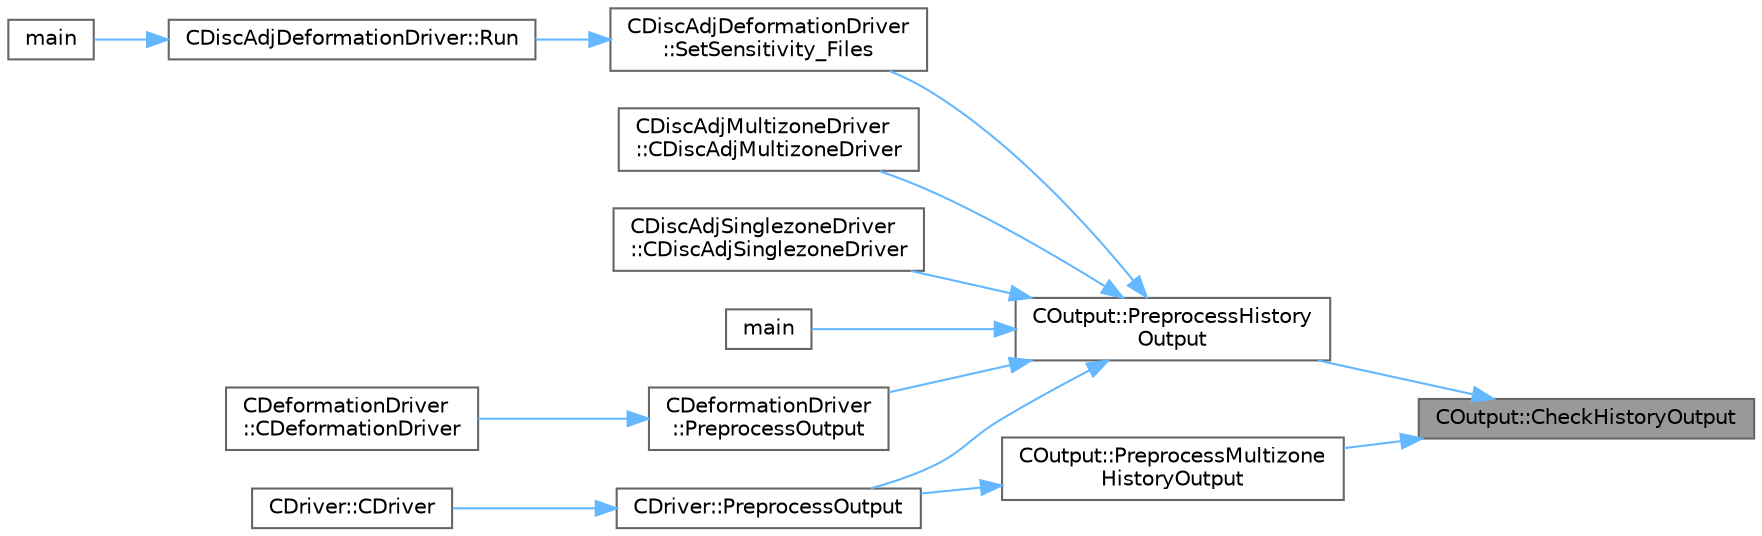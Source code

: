 digraph "COutput::CheckHistoryOutput"
{
 // LATEX_PDF_SIZE
  bgcolor="transparent";
  edge [fontname=Helvetica,fontsize=10,labelfontname=Helvetica,labelfontsize=10];
  node [fontname=Helvetica,fontsize=10,shape=box,height=0.2,width=0.4];
  rankdir="RL";
  Node1 [id="Node000001",label="COutput::CheckHistoryOutput",height=0.2,width=0.4,color="gray40", fillcolor="grey60", style="filled", fontcolor="black",tooltip="CheckHistoryOutput."];
  Node1 -> Node2 [id="edge1_Node000001_Node000002",dir="back",color="steelblue1",style="solid",tooltip=" "];
  Node2 [id="Node000002",label="COutput::PreprocessHistory\lOutput",height=0.2,width=0.4,color="grey40", fillcolor="white", style="filled",URL="$classCOutput.html#afbd232d7c9236d1415382a195f6cff4e",tooltip="Preprocess the history output by setting the history fields and opening the history file."];
  Node2 -> Node3 [id="edge2_Node000002_Node000003",dir="back",color="steelblue1",style="solid",tooltip=" "];
  Node3 [id="Node000003",label="CDiscAdjMultizoneDriver\l::CDiscAdjMultizoneDriver",height=0.2,width=0.4,color="grey40", fillcolor="white", style="filled",URL="$classCDiscAdjMultizoneDriver.html#a4cfdd2d2d3b7cc7a40052d13d918da2f",tooltip="Constructor of the class."];
  Node2 -> Node4 [id="edge3_Node000002_Node000004",dir="back",color="steelblue1",style="solid",tooltip=" "];
  Node4 [id="Node000004",label="CDiscAdjSinglezoneDriver\l::CDiscAdjSinglezoneDriver",height=0.2,width=0.4,color="grey40", fillcolor="white", style="filled",URL="$classCDiscAdjSinglezoneDriver.html#a0194e68e223aeda2e78f09cc413079ac",tooltip="Constructor of the class."];
  Node2 -> Node5 [id="edge4_Node000002_Node000005",dir="back",color="steelblue1",style="solid",tooltip=" "];
  Node5 [id="Node000005",label="main",height=0.2,width=0.4,color="grey40", fillcolor="white", style="filled",URL="$SU2__SOL_8cpp.html#a0ddf1224851353fc92bfbff6f499fa97",tooltip=" "];
  Node2 -> Node6 [id="edge5_Node000002_Node000006",dir="back",color="steelblue1",style="solid",tooltip=" "];
  Node6 [id="Node000006",label="CDeformationDriver\l::PreprocessOutput",height=0.2,width=0.4,color="grey40", fillcolor="white", style="filled",URL="$classCDeformationDriver.html#af045d20ed2c98a5e91acf3b0cacabca1",tooltip="Preprocess the output container."];
  Node6 -> Node7 [id="edge6_Node000006_Node000007",dir="back",color="steelblue1",style="solid",tooltip=" "];
  Node7 [id="Node000007",label="CDeformationDriver\l::CDeformationDriver",height=0.2,width=0.4,color="grey40", fillcolor="white", style="filled",URL="$classCDeformationDriver.html#a598689718de003eea6540a042e6c7994",tooltip="Constructor of the class."];
  Node2 -> Node8 [id="edge7_Node000002_Node000008",dir="back",color="steelblue1",style="solid",tooltip=" "];
  Node8 [id="Node000008",label="CDriver::PreprocessOutput",height=0.2,width=0.4,color="grey40", fillcolor="white", style="filled",URL="$classCDriver.html#aac70f5c946c560c5384300dd6605a179",tooltip="Preprocess the output container."];
  Node8 -> Node9 [id="edge8_Node000008_Node000009",dir="back",color="steelblue1",style="solid",tooltip=" "];
  Node9 [id="Node000009",label="CDriver::CDriver",height=0.2,width=0.4,color="grey40", fillcolor="white", style="filled",URL="$classCDriver.html#a3fca4a013a6efa9bbb38fe78a86b5f3d",tooltip="Constructor of the class."];
  Node2 -> Node10 [id="edge9_Node000002_Node000010",dir="back",color="steelblue1",style="solid",tooltip=" "];
  Node10 [id="Node000010",label="CDiscAdjDeformationDriver\l::SetSensitivity_Files",height=0.2,width=0.4,color="grey40", fillcolor="white", style="filled",URL="$classCDiscAdjDeformationDriver.html#ab49c2697cc6d4ff4e0914e887375aca4",tooltip="Write the sensitivity (including mesh sensitivity) computed with the discrete adjoint method on the s..."];
  Node10 -> Node11 [id="edge10_Node000010_Node000011",dir="back",color="steelblue1",style="solid",tooltip=" "];
  Node11 [id="Node000011",label="CDiscAdjDeformationDriver::Run",height=0.2,width=0.4,color="grey40", fillcolor="white", style="filled",URL="$classCDiscAdjDeformationDriver.html#adb51f9096356607d6f48c05891dec0cb",tooltip="Launch the driver computation."];
  Node11 -> Node12 [id="edge11_Node000011_Node000012",dir="back",color="steelblue1",style="solid",tooltip=" "];
  Node12 [id="Node000012",label="main",height=0.2,width=0.4,color="grey40", fillcolor="white", style="filled",URL="$SU2__DOT_8cpp.html#a0ddf1224851353fc92bfbff6f499fa97",tooltip=" "];
  Node1 -> Node13 [id="edge12_Node000001_Node000013",dir="back",color="steelblue1",style="solid",tooltip=" "];
  Node13 [id="Node000013",label="COutput::PreprocessMultizone\lHistoryOutput",height=0.2,width=0.4,color="grey40", fillcolor="white", style="filled",URL="$classCOutput.html#a638e3fa3f488f610107742dda71c1b53",tooltip="Preprocess the history output by setting the history fields and opening the history file."];
  Node13 -> Node8 [id="edge13_Node000013_Node000008",dir="back",color="steelblue1",style="solid",tooltip=" "];
}
